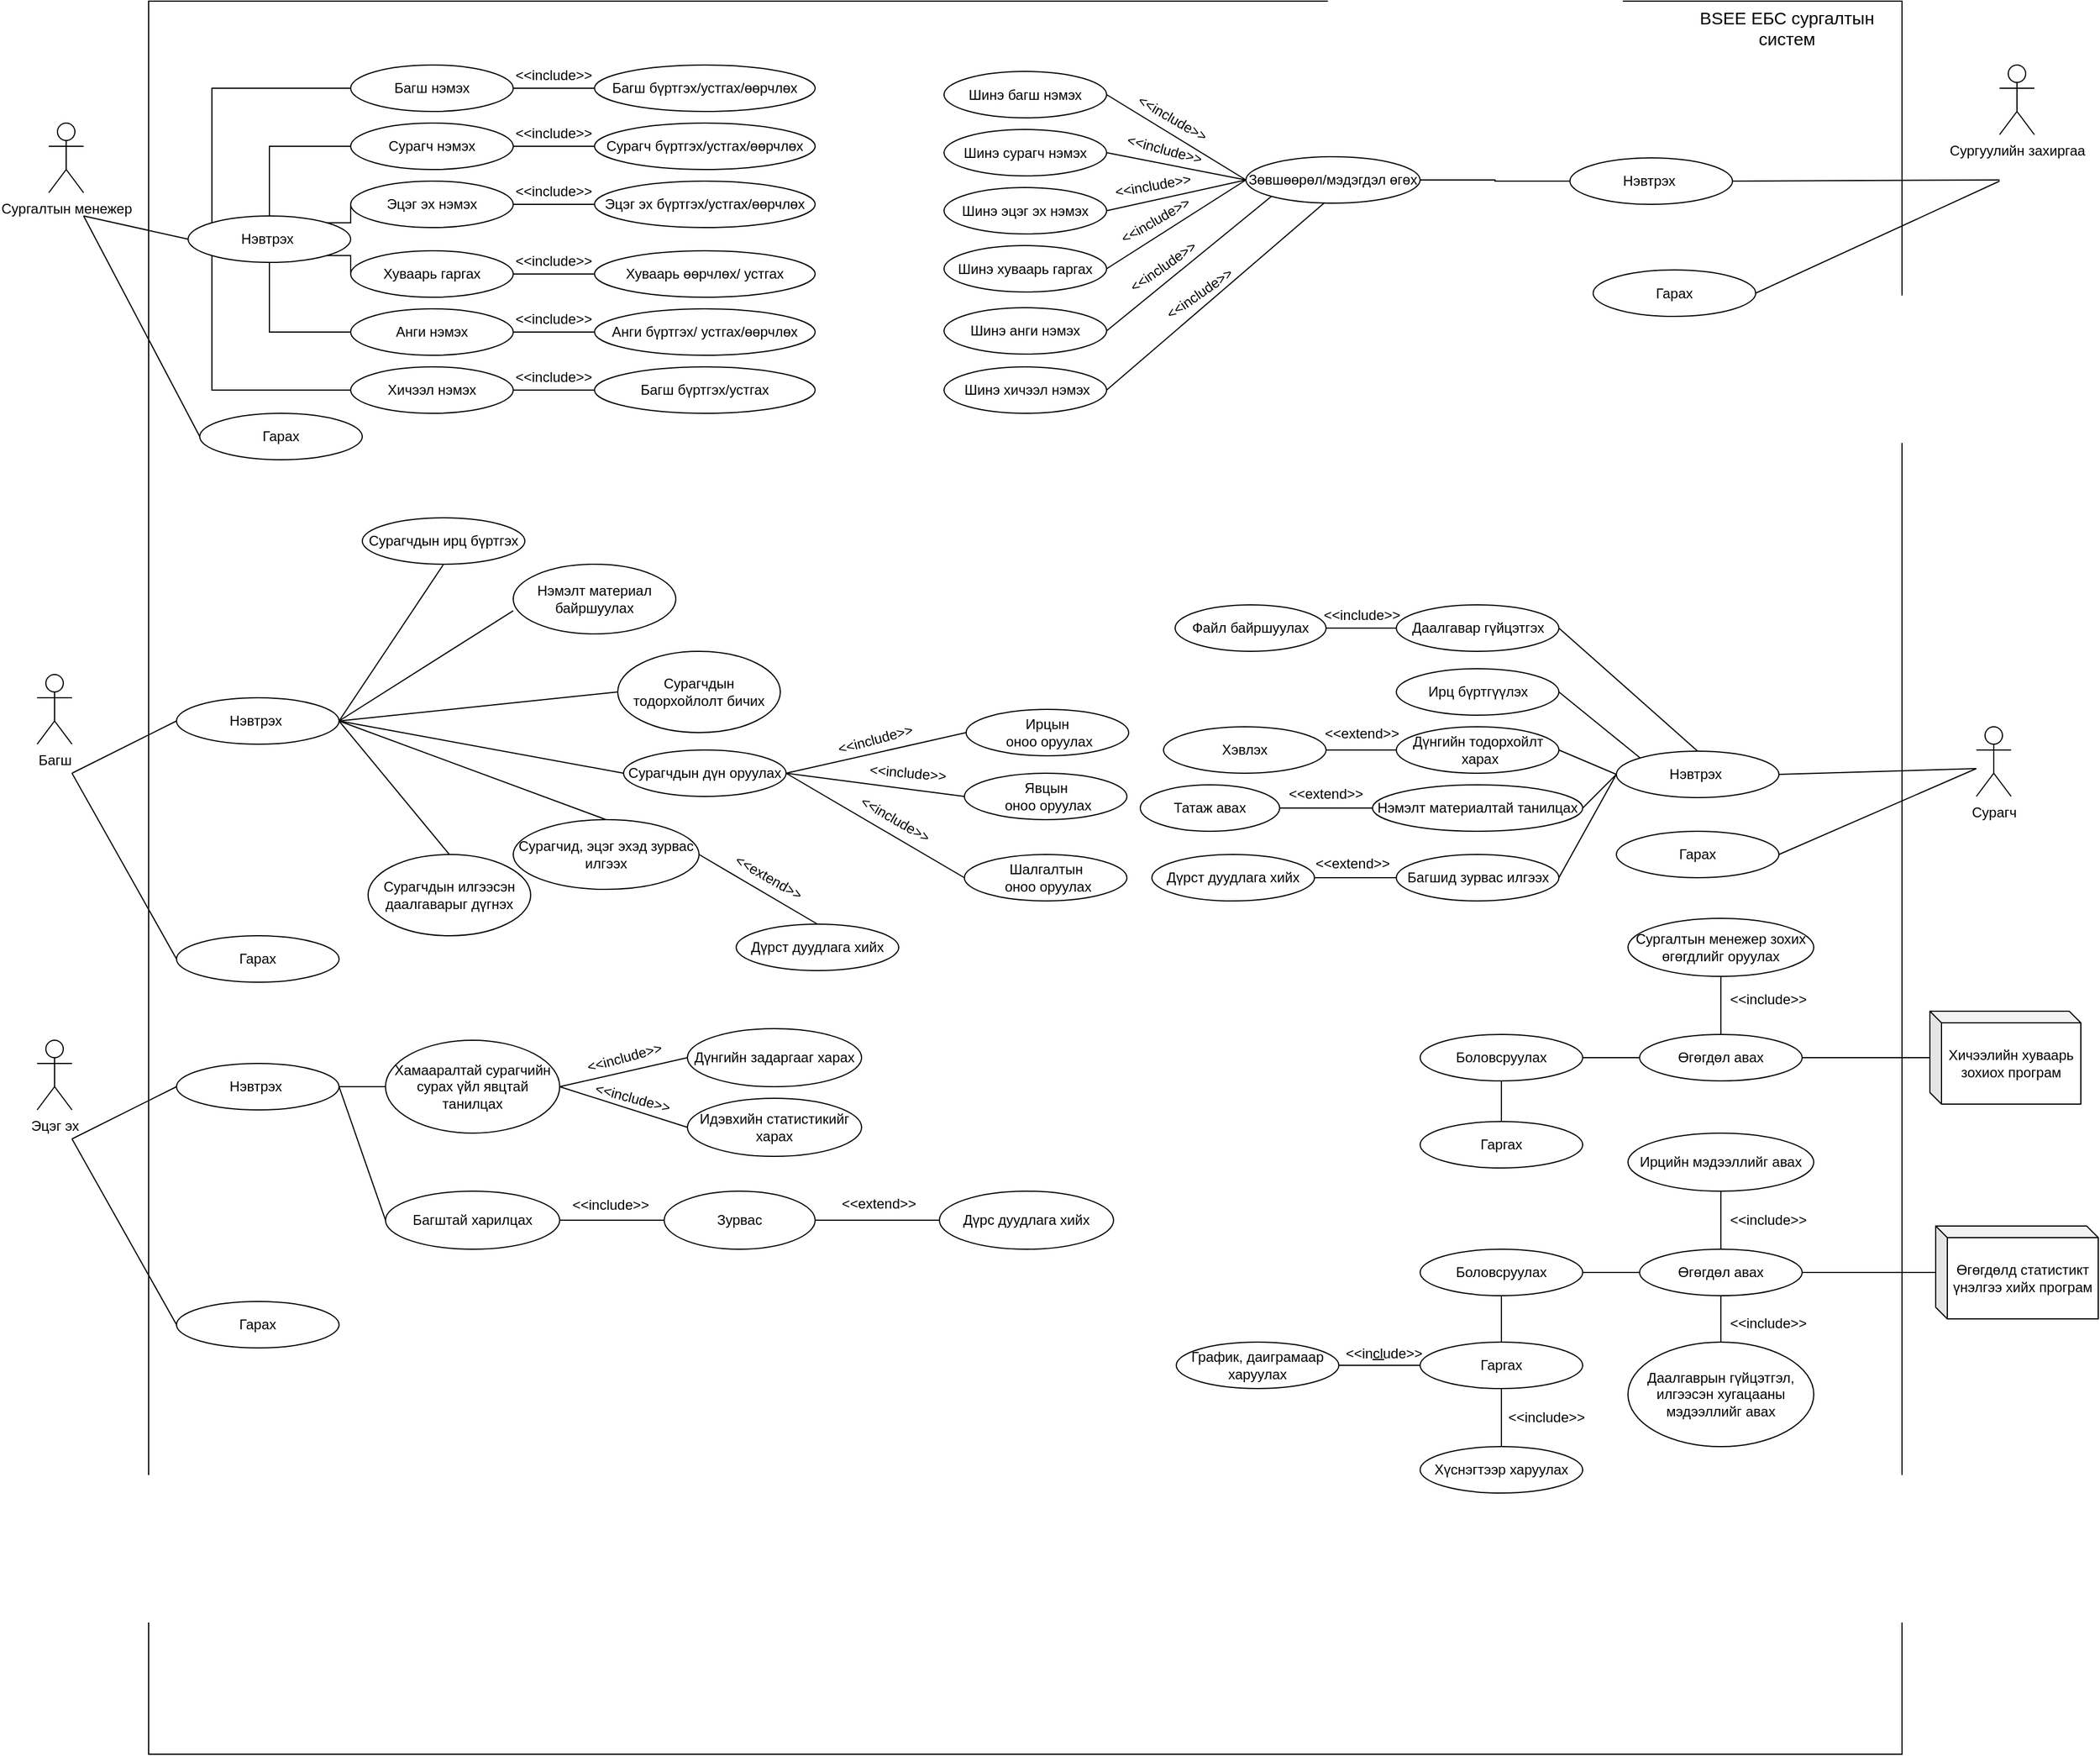 <mxfile version="14.5.1" type="device"><diagram id="yqR0SFJ3_a-vwO_rp5sH" name="Page-1"><mxGraphModel dx="3472" dy="2040" grid="1" gridSize="10" guides="1" tooltips="1" connect="1" arrows="1" fold="1" page="1" pageScale="1" pageWidth="827" pageHeight="1169" math="0" shadow="0"><root><mxCell id="0"/><mxCell id="1" parent="0"/><mxCell id="DzpQLfmwdK3X0t0rIMYh-1" value="" style="whiteSpace=wrap;html=1;aspect=fixed;" vertex="1" parent="1"><mxGeometry x="146" y="25" width="1510" height="1510" as="geometry"/></mxCell><mxCell id="DzpQLfmwdK3X0t0rIMYh-2" value="Сурагч" style="shape=umlActor;verticalLabelPosition=bottom;verticalAlign=top;html=1;outlineConnect=0;" vertex="1" parent="1"><mxGeometry x="1720" y="650" width="30" height="60" as="geometry"/></mxCell><mxCell id="DzpQLfmwdK3X0t0rIMYh-3" value="Сургалтын менежер" style="shape=umlActor;verticalLabelPosition=bottom;verticalAlign=top;html=1;outlineConnect=0;" vertex="1" parent="1"><mxGeometry x="60" y="130" width="30" height="60" as="geometry"/></mxCell><mxCell id="DzpQLfmwdK3X0t0rIMYh-4" value="Сургуулийн захиргаа" style="shape=umlActor;verticalLabelPosition=bottom;verticalAlign=top;html=1;outlineConnect=0;" vertex="1" parent="1"><mxGeometry x="1740" y="80" width="30" height="60" as="geometry"/></mxCell><mxCell id="DzpQLfmwdK3X0t0rIMYh-5" value="Багш" style="shape=umlActor;verticalLabelPosition=bottom;verticalAlign=top;html=1;outlineConnect=0;" vertex="1" parent="1"><mxGeometry x="50" y="605" width="30" height="60" as="geometry"/></mxCell><mxCell id="DzpQLfmwdK3X0t0rIMYh-23" style="edgeStyle=orthogonalEdgeStyle;rounded=0;orthogonalLoop=1;jettySize=auto;html=1;exitX=0;exitY=0;exitDx=0;exitDy=0;entryX=0;entryY=0.5;entryDx=0;entryDy=0;endArrow=none;endFill=0;" edge="1" parent="1" source="DzpQLfmwdK3X0t0rIMYh-9" target="DzpQLfmwdK3X0t0rIMYh-11"><mxGeometry relative="1" as="geometry"><Array as="points"><mxPoint x="201" y="100"/></Array></mxGeometry></mxCell><mxCell id="DzpQLfmwdK3X0t0rIMYh-24" style="edgeStyle=orthogonalEdgeStyle;rounded=0;orthogonalLoop=1;jettySize=auto;html=1;exitX=0.5;exitY=0;exitDx=0;exitDy=0;entryX=0;entryY=0.5;entryDx=0;entryDy=0;endArrow=none;endFill=0;" edge="1" parent="1" source="DzpQLfmwdK3X0t0rIMYh-9" target="DzpQLfmwdK3X0t0rIMYh-12"><mxGeometry relative="1" as="geometry"/></mxCell><mxCell id="DzpQLfmwdK3X0t0rIMYh-25" style="edgeStyle=orthogonalEdgeStyle;rounded=0;orthogonalLoop=1;jettySize=auto;html=1;exitX=1;exitY=0;exitDx=0;exitDy=0;entryX=0;entryY=0.5;entryDx=0;entryDy=0;endArrow=none;endFill=0;" edge="1" parent="1" source="DzpQLfmwdK3X0t0rIMYh-9" target="DzpQLfmwdK3X0t0rIMYh-13"><mxGeometry relative="1" as="geometry"/></mxCell><mxCell id="DzpQLfmwdK3X0t0rIMYh-26" style="edgeStyle=orthogonalEdgeStyle;rounded=0;orthogonalLoop=1;jettySize=auto;html=1;exitX=1;exitY=1;exitDx=0;exitDy=0;entryX=0;entryY=0.5;entryDx=0;entryDy=0;endArrow=none;endFill=0;" edge="1" parent="1" source="DzpQLfmwdK3X0t0rIMYh-9" target="DzpQLfmwdK3X0t0rIMYh-14"><mxGeometry relative="1" as="geometry"/></mxCell><mxCell id="DzpQLfmwdK3X0t0rIMYh-27" style="edgeStyle=orthogonalEdgeStyle;rounded=0;orthogonalLoop=1;jettySize=auto;html=1;exitX=0.5;exitY=1;exitDx=0;exitDy=0;entryX=0;entryY=0.5;entryDx=0;entryDy=0;endArrow=none;endFill=0;" edge="1" parent="1" source="DzpQLfmwdK3X0t0rIMYh-9" target="DzpQLfmwdK3X0t0rIMYh-15"><mxGeometry relative="1" as="geometry"/></mxCell><mxCell id="DzpQLfmwdK3X0t0rIMYh-28" style="edgeStyle=orthogonalEdgeStyle;rounded=0;orthogonalLoop=1;jettySize=auto;html=1;exitX=0;exitY=1;exitDx=0;exitDy=0;entryX=0;entryY=0.5;entryDx=0;entryDy=0;endArrow=none;endFill=0;" edge="1" parent="1" source="DzpQLfmwdK3X0t0rIMYh-9" target="DzpQLfmwdK3X0t0rIMYh-16"><mxGeometry relative="1" as="geometry"><Array as="points"><mxPoint x="201" y="360"/></Array></mxGeometry></mxCell><mxCell id="DzpQLfmwdK3X0t0rIMYh-9" value="Нэвтрэх&amp;nbsp;" style="ellipse;whiteSpace=wrap;html=1;" vertex="1" parent="1"><mxGeometry x="180" y="210" width="140" height="40" as="geometry"/></mxCell><mxCell id="DzpQLfmwdK3X0t0rIMYh-10" value="Гарах" style="ellipse;whiteSpace=wrap;html=1;" vertex="1" parent="1"><mxGeometry x="190" y="380" width="140" height="40" as="geometry"/></mxCell><mxCell id="DzpQLfmwdK3X0t0rIMYh-40" style="edgeStyle=orthogonalEdgeStyle;rounded=0;orthogonalLoop=1;jettySize=auto;html=1;exitX=1;exitY=0.5;exitDx=0;exitDy=0;endArrow=none;endFill=0;" edge="1" parent="1" source="DzpQLfmwdK3X0t0rIMYh-11" target="DzpQLfmwdK3X0t0rIMYh-34"><mxGeometry relative="1" as="geometry"/></mxCell><mxCell id="DzpQLfmwdK3X0t0rIMYh-11" value="Багш нэмэх&lt;span style=&quot;color: rgba(0 , 0 , 0 , 0) ; font-family: monospace ; font-size: 0px&quot;&gt;%3CmxGraphModel%3E%3Croot%3E%3CmxCell%20id%3D%220%22%2F%3E%3CmxCell%20id%3D%221%22%20parent%3D%220%22%2F%3E%3CmxCell%20id%3D%222%22%20value%3D%22%D0%9D%D1%8D%D0%B2%D1%82%D1%80%D1%8D%D1%85%26amp%3Bnbsp%3B%22%20style%3D%22ellipse%3BwhiteSpace%3Dwrap%3Bhtml%3D1%3B%22%20vertex%3D%221%22%20parent%3D%221%22%3E%3CmxGeometry%20x%3D%22210%22%20y%3D%22260%22%20width%3D%22140%22%20height%3D%2240%22%20as%3D%22geometry%22%2F%3E%3C%2FmxCell%3E%3C%2Froot%3E%3C%2FmxGraphModel%3E&lt;/span&gt;" style="ellipse;whiteSpace=wrap;html=1;" vertex="1" parent="1"><mxGeometry x="320" y="80" width="140" height="40" as="geometry"/></mxCell><mxCell id="DzpQLfmwdK3X0t0rIMYh-41" style="edgeStyle=orthogonalEdgeStyle;rounded=0;orthogonalLoop=1;jettySize=auto;html=1;exitX=1;exitY=0.5;exitDx=0;exitDy=0;entryX=0;entryY=0.5;entryDx=0;entryDy=0;endArrow=none;endFill=0;" edge="1" parent="1" source="DzpQLfmwdK3X0t0rIMYh-12" target="DzpQLfmwdK3X0t0rIMYh-35"><mxGeometry relative="1" as="geometry"/></mxCell><mxCell id="DzpQLfmwdK3X0t0rIMYh-12" value="Сурагч нэмэх&lt;span style=&quot;color: rgba(0 , 0 , 0 , 0) ; font-family: monospace ; font-size: 0px&quot;&gt;%3CmxGraphModel%3E%3Croot%3E%3CmxCell%20id%3D%220%22%2F%3E%3CmxCell%20id%3D%221%22%20parent%3D%220%22%2F%3E%3CmxCell%20id%3D%222%22%20value%3D%22%D0%9D%D1%8D%D0%B2%D1%82%D1%80%D1%8D%D1%85%26amp%3Bnbsp%3B%22%20style%3D%22ellipse%3BwhiteSpace%3Dwrap%3Bhtml%3D1%3B%22%20vertex%3D%221%22%20parent%3D%221%22%3E%3CmxGeometry%20x%3D%22210%22%20y%3D%22260%22%20width%3D%22140%22%20height%3D%2240%22%20as%3D%22geometry%22%2F%3E%3C%2FmxCell%3E%3C%2Froot%3E%3C%2FmxGraphModel%3E&lt;/span&gt;" style="ellipse;whiteSpace=wrap;html=1;" vertex="1" parent="1"><mxGeometry x="320" y="130" width="140" height="40" as="geometry"/></mxCell><mxCell id="DzpQLfmwdK3X0t0rIMYh-42" style="edgeStyle=orthogonalEdgeStyle;rounded=0;orthogonalLoop=1;jettySize=auto;html=1;exitX=1;exitY=0.5;exitDx=0;exitDy=0;entryX=0;entryY=0.5;entryDx=0;entryDy=0;endArrow=none;endFill=0;" edge="1" parent="1" source="DzpQLfmwdK3X0t0rIMYh-13" target="DzpQLfmwdK3X0t0rIMYh-36"><mxGeometry relative="1" as="geometry"/></mxCell><mxCell id="DzpQLfmwdK3X0t0rIMYh-13" value="Эцэг эх нэмэх&lt;span style=&quot;color: rgba(0 , 0 , 0 , 0) ; font-family: monospace ; font-size: 0px&quot;&gt;%3CmxGraphModel%3E%3Croot%3E%3CmxCell%20id%3D%220%22%2F%3E%3CmxCell%20id%3D%221%22%20parent%3D%220%22%2F%3E%3CmxCell%20id%3D%222%22%20value%3D%22%D0%9D%D1%8D%D0%B2%D1%82%D1%80%D1%8D%D1%85%26amp%3Bnbsp%3B%22%20style%3D%22ellipse%3BwhiteSpace%3Dwrap%3Bhtml%3D1%3B%22%20vertex%3D%221%22%20parent%3D%221%22%3E%3CmxGeometry%20x%3D%22210%22%20y%3D%22260%22%20width%3D%22140%22%20height%3D%2240%22%20as%3D%22geometry%22%2F%3E%3C%2FmxCell%3E%3C%2Froot%3E%3C%2FmxGraphModel%3E&lt;/span&gt;" style="ellipse;whiteSpace=wrap;html=1;" vertex="1" parent="1"><mxGeometry x="320" y="180" width="140" height="40" as="geometry"/></mxCell><mxCell id="DzpQLfmwdK3X0t0rIMYh-43" style="edgeStyle=orthogonalEdgeStyle;rounded=0;orthogonalLoop=1;jettySize=auto;html=1;exitX=1;exitY=0.5;exitDx=0;exitDy=0;entryX=0;entryY=0.5;entryDx=0;entryDy=0;endArrow=none;endFill=0;" edge="1" parent="1" source="DzpQLfmwdK3X0t0rIMYh-14" target="DzpQLfmwdK3X0t0rIMYh-37"><mxGeometry relative="1" as="geometry"/></mxCell><mxCell id="DzpQLfmwdK3X0t0rIMYh-14" value="Хуваарь гаргах&lt;span style=&quot;color: rgba(0 , 0 , 0 , 0) ; font-family: monospace ; font-size: 0px&quot;&gt;%3CmxGraphModel%3E%3Croot%3E%3CmxCell%20id%3D%220%22%2F%3E%3CmxCell%20id%3D%221%22%20parent%3D%220%22%2F%3E%3CmxCell%20id%3D%222%22%20value%3D%22%D0%9D%D1%8D%D0%B2%D1%82%D1%80%D1%8D%D1%85%26amp%3Bnbsp%3B%22%20style%3D%22ellipse%3BwhiteSpace%3Dwrap%3Bhtml%3D1%3B%22%20vertex%3D%221%22%20parent%3D%221%22%3E%3CmxGeometry%20x%3D%22210%22%20y%3D%22260%22%20width%3D%22140%22%20height%3D%2240%22%20as%3D%22geometry%22%2F%3E%3C%2FmxCell%3E%3C%2Froot%3E%3C%2FmxGraphModel%3E&lt;/span&gt;" style="ellipse;whiteSpace=wrap;html=1;" vertex="1" parent="1"><mxGeometry x="320" y="240" width="140" height="40" as="geometry"/></mxCell><mxCell id="DzpQLfmwdK3X0t0rIMYh-44" style="edgeStyle=orthogonalEdgeStyle;rounded=0;orthogonalLoop=1;jettySize=auto;html=1;exitX=1;exitY=0.5;exitDx=0;exitDy=0;entryX=0;entryY=0.5;entryDx=0;entryDy=0;endArrow=none;endFill=0;" edge="1" parent="1" source="DzpQLfmwdK3X0t0rIMYh-15" target="DzpQLfmwdK3X0t0rIMYh-38"><mxGeometry relative="1" as="geometry"/></mxCell><mxCell id="DzpQLfmwdK3X0t0rIMYh-15" value="Анги нэмэх" style="ellipse;whiteSpace=wrap;html=1;" vertex="1" parent="1"><mxGeometry x="320" y="290" width="140" height="40" as="geometry"/></mxCell><mxCell id="DzpQLfmwdK3X0t0rIMYh-45" style="edgeStyle=orthogonalEdgeStyle;rounded=0;orthogonalLoop=1;jettySize=auto;html=1;exitX=1;exitY=0.5;exitDx=0;exitDy=0;entryX=0;entryY=0.5;entryDx=0;entryDy=0;endArrow=none;endFill=0;" edge="1" parent="1" source="DzpQLfmwdK3X0t0rIMYh-16" target="DzpQLfmwdK3X0t0rIMYh-39"><mxGeometry relative="1" as="geometry"/></mxCell><mxCell id="DzpQLfmwdK3X0t0rIMYh-16" value="Хичээл нэмэх" style="ellipse;whiteSpace=wrap;html=1;" vertex="1" parent="1"><mxGeometry x="320" y="340" width="140" height="40" as="geometry"/></mxCell><mxCell id="DzpQLfmwdK3X0t0rIMYh-32" value="" style="endArrow=none;endFill=0;endSize=12;html=1;entryX=0;entryY=0.5;entryDx=0;entryDy=0;" edge="1" parent="1" target="DzpQLfmwdK3X0t0rIMYh-9"><mxGeometry width="160" relative="1" as="geometry"><mxPoint x="90" y="210" as="sourcePoint"/><mxPoint x="240" y="220" as="targetPoint"/></mxGeometry></mxCell><mxCell id="DzpQLfmwdK3X0t0rIMYh-33" value="" style="endArrow=none;endFill=0;endSize=12;html=1;entryX=0;entryY=0.5;entryDx=0;entryDy=0;" edge="1" parent="1" target="DzpQLfmwdK3X0t0rIMYh-10"><mxGeometry width="160" relative="1" as="geometry"><mxPoint x="90" y="210" as="sourcePoint"/><mxPoint x="190" y="240" as="targetPoint"/></mxGeometry></mxCell><mxCell id="DzpQLfmwdK3X0t0rIMYh-34" value="Багш бүртгэх/устгах/өөрчлөх&lt;span style=&quot;color: rgba(0 , 0 , 0 , 0) ; font-family: monospace ; font-size: 0px&quot;&gt;%3CmxGraphModel%3E%3Croot%3E%3CmxCell%20id%3D%220%22%2F%3E%3CmxCell%20id%3D%221%22%20parent%3D%220%22%2F%3E%3CmxCell%20id%3D%222%22%20value%3D%22%D0%9D%D1%8D%D0%B2%D1%82%D1%80%D1%8D%D1%85%26amp%3Bnbsp%3B%22%20style%3D%22ellipse%3BwhiteSpace%3Dwrap%3Bhtml%3D1%3B%22%20vertex%3D%221%22%20parent%3D%221%22%3E%3CmxGeometry%20x%3D%22210%22%20y%3D%22260%22%20width%3D%22140%22%20height%3D%2240%22%20as%3D%22geometry%22%2F%3E%3C%2FmxCell%3E%3C%2Froot%3E%3C%2FmxGraphModel%3E&lt;/span&gt;" style="ellipse;whiteSpace=wrap;html=1;" vertex="1" parent="1"><mxGeometry x="530" y="80" width="190" height="40" as="geometry"/></mxCell><mxCell id="DzpQLfmwdK3X0t0rIMYh-35" value="Сурагч бүртгэх/устгах/өөрчлөх&lt;span style=&quot;color: rgba(0 , 0 , 0 , 0) ; font-family: monospace ; font-size: 0px&quot;&gt;%3CmxGraphModel%3E%3Croot%3E%3CmxCell%20id%3D%220%22%2F%3E%3CmxCell%20id%3D%221%22%20parent%3D%220%22%2F%3E%3CmxCell%20id%3D%222%22%20value%3D%22%D0%9D%D1%8D%D0%B2%D1%82%D1%80%D1%8D%D1%85%26amp%3Bnbsp%3B%22%20style%3D%22ellipse%3BwhiteSpace%3Dwrap%3Bhtml%3D1%3B%22%20vertex%3D%221%22%20parent%3D%221%22%3E%3CmxGeometry%20x%3D%22210%22%20y%3D%22260%22%20width%3D%22140%22%20height%3D%2240%22%20as%3D%22geometry%22%2F%3E%3C%2FmxCell%3E%3C%2Froot%3E%3C%2FmxGraphModel%3E&lt;/span&gt;" style="ellipse;whiteSpace=wrap;html=1;" vertex="1" parent="1"><mxGeometry x="530" y="130" width="190" height="40" as="geometry"/></mxCell><mxCell id="DzpQLfmwdK3X0t0rIMYh-36" value="Эцэг эх бүртгэх/устгах/өөрчлөх&lt;span style=&quot;color: rgba(0 , 0 , 0 , 0) ; font-family: monospace ; font-size: 0px&quot;&gt;%3CmxGraphModel%3E%3Croot%3E%3CmxCell%20id%3D%220%22%2F%3E%3CmxCell%20id%3D%221%22%20parent%3D%220%22%2F%3E%3CmxCell%20id%3D%222%22%20value%3D%22%D0%9D%D1%8D%D0%B2%D1%82%D1%80%D1%8D%D1%85%26amp%3Bnbsp%3B%22%20style%3D%22ellipse%3BwhiteSpace%3Dwrap%3Bhtml%3D1%3B%22%20vertex%3D%221%22%20parent%3D%221%22%3E%3CmxGeometry%20x%3D%22210%22%20y%3D%22260%22%20width%3D%22140%22%20height%3D%2240%22%20as%3D%22geometry%22%2F%3E%3C%2FmxCell%3E%3C%2Froot%3E%3C%2FmxGraphModel%3E&lt;/span&gt;" style="ellipse;whiteSpace=wrap;html=1;" vertex="1" parent="1"><mxGeometry x="530" y="180" width="190" height="40" as="geometry"/></mxCell><mxCell id="DzpQLfmwdK3X0t0rIMYh-37" value="Хуваарь өөрчлөх/ устгах&lt;span style=&quot;color: rgba(0 , 0 , 0 , 0) ; font-family: monospace ; font-size: 0px&quot;&gt;%3CmxGraphModel%3E%3Croot%3E%3CmxCell%20id%3D%220%22%2F%3E%3CmxCell%20id%3D%221%22%20parent%3D%220%22%2F%3E%3CmxCell%20id%3D%222%22%20value%3D%22%D0%9D%D1%8D%D0%B2%D1%82%D1%80%D1%8D%D1%85%26amp%3Bnbsp%3B%22%20style%3D%22ellipse%3BwhiteSpace%3Dwrap%3Bhtml%3D1%3B%22%20vertex%3D%221%22%20parent%3D%221%22%3E%3CmxGeometry%20x%3D%22210%22%20y%3D%22260%22%20width%3D%22140%22%20height%3D%2240%22%20as%3D%22geometry%22%2F%3E%3C%2FmxCell%3E%3C%2Froot%3E%3C%2FmxGraphModel%3E&lt;/span&gt;" style="ellipse;whiteSpace=wrap;html=1;" vertex="1" parent="1"><mxGeometry x="530" y="240" width="190" height="40" as="geometry"/></mxCell><mxCell id="DzpQLfmwdK3X0t0rIMYh-38" value="Анги бүртгэх/ устгах/өөрчлөх" style="ellipse;whiteSpace=wrap;html=1;" vertex="1" parent="1"><mxGeometry x="530" y="290" width="190" height="40" as="geometry"/></mxCell><mxCell id="DzpQLfmwdK3X0t0rIMYh-39" value="&lt;span&gt;Багш бүртгэх/устгах&lt;/span&gt;&lt;span style=&quot;color: rgba(0 , 0 , 0 , 0) ; font-family: monospace ; font-size: 0px&quot;&gt;%3CmxGraphModel%3E%3Croot%3E%3CmxCell%20id%3D%220%22%2F%3E%3CmxCell%20id%3D%221%22%20parent%3D%220%22%2F%3E%3CmxCell%20id%3D%222%22%20value%3D%22%D0%9D%D1%8D%D0%B2%D1%82%D1%80%D1%8D%D1%85%26amp%3Bnbsp%3B%22%20style%3D%22ellipse%3BwhiteSpace%3Dwrap%3Bhtml%3D1%3B%22%20vertex%3D%221%22%20parent%3D%221%22%3E%3CmxGeometry%20x%3D%22210%22%20y%3D%22260%22%20width%3D%22140%22%20height%3D%2240%22%20as%3D%22geometry%22%2F%3E%3C%2FmxCell%3E%3C%2Froot%3E%3C%2FmxGraphModel%3E&lt;/span&gt;" style="ellipse;whiteSpace=wrap;html=1;" vertex="1" parent="1"><mxGeometry x="530" y="340" width="190" height="40" as="geometry"/></mxCell><mxCell id="DzpQLfmwdK3X0t0rIMYh-47" value="&amp;lt;&amp;lt;include&amp;gt;&amp;gt;" style="text;html=1;strokeColor=none;fillColor=none;align=center;verticalAlign=middle;whiteSpace=wrap;rounded=0;" vertex="1" parent="1"><mxGeometry x="475" y="79" width="40" height="20" as="geometry"/></mxCell><mxCell id="DzpQLfmwdK3X0t0rIMYh-49" value="&amp;lt;&amp;lt;include&amp;gt;&amp;gt;" style="text;html=1;strokeColor=none;fillColor=none;align=center;verticalAlign=middle;whiteSpace=wrap;rounded=0;" vertex="1" parent="1"><mxGeometry x="475" y="129" width="40" height="20" as="geometry"/></mxCell><mxCell id="DzpQLfmwdK3X0t0rIMYh-50" value="&amp;lt;&amp;lt;include&amp;gt;&amp;gt;" style="text;html=1;strokeColor=none;fillColor=none;align=center;verticalAlign=middle;whiteSpace=wrap;rounded=0;" vertex="1" parent="1"><mxGeometry x="475" y="179" width="40" height="20" as="geometry"/></mxCell><mxCell id="DzpQLfmwdK3X0t0rIMYh-51" value="&amp;lt;&amp;lt;include&amp;gt;&amp;gt;" style="text;html=1;strokeColor=none;fillColor=none;align=center;verticalAlign=middle;whiteSpace=wrap;rounded=0;" vertex="1" parent="1"><mxGeometry x="475" y="239" width="40" height="20" as="geometry"/></mxCell><mxCell id="DzpQLfmwdK3X0t0rIMYh-52" value="&amp;lt;&amp;lt;include&amp;gt;&amp;gt;" style="text;html=1;strokeColor=none;fillColor=none;align=center;verticalAlign=middle;whiteSpace=wrap;rounded=0;" vertex="1" parent="1"><mxGeometry x="475" y="289" width="40" height="20" as="geometry"/></mxCell><mxCell id="DzpQLfmwdK3X0t0rIMYh-53" value="&amp;lt;&amp;lt;include&amp;gt;&amp;gt;" style="text;html=1;strokeColor=none;fillColor=none;align=center;verticalAlign=middle;whiteSpace=wrap;rounded=0;" vertex="1" parent="1"><mxGeometry x="475" y="339" width="40" height="20" as="geometry"/></mxCell><mxCell id="DzpQLfmwdK3X0t0rIMYh-54" value="&lt;font style=&quot;font-size: 15px&quot;&gt;BSEE ЕБС сургалтын систем&lt;/font&gt;" style="text;html=1;strokeColor=none;fillColor=none;align=center;verticalAlign=middle;whiteSpace=wrap;rounded=0;" vertex="1" parent="1"><mxGeometry x="1460" y="25" width="194" height="45" as="geometry"/></mxCell><mxCell id="DzpQLfmwdK3X0t0rIMYh-63" style="edgeStyle=orthogonalEdgeStyle;rounded=0;orthogonalLoop=1;jettySize=auto;html=1;exitX=0;exitY=0.5;exitDx=0;exitDy=0;entryX=1;entryY=0.5;entryDx=0;entryDy=0;endArrow=none;endFill=0;" edge="1" parent="1" source="DzpQLfmwdK3X0t0rIMYh-55" target="DzpQLfmwdK3X0t0rIMYh-60"><mxGeometry relative="1" as="geometry"/></mxCell><mxCell id="DzpQLfmwdK3X0t0rIMYh-55" value="Нэвтрэх&amp;nbsp;" style="ellipse;whiteSpace=wrap;html=1;" vertex="1" parent="1"><mxGeometry x="1370" y="160" width="140" height="40" as="geometry"/></mxCell><mxCell id="DzpQLfmwdK3X0t0rIMYh-56" value="Гарах" style="ellipse;whiteSpace=wrap;html=1;" vertex="1" parent="1"><mxGeometry x="1390" y="256.5" width="140" height="40" as="geometry"/></mxCell><mxCell id="DzpQLfmwdK3X0t0rIMYh-57" value="" style="endArrow=none;endFill=0;endSize=12;html=1;entryX=1;entryY=0.5;entryDx=0;entryDy=0;" edge="1" parent="1" target="DzpQLfmwdK3X0t0rIMYh-55"><mxGeometry width="160" relative="1" as="geometry"><mxPoint x="1740" y="179" as="sourcePoint"/><mxPoint x="1040" y="189" as="targetPoint"/></mxGeometry></mxCell><mxCell id="DzpQLfmwdK3X0t0rIMYh-58" value="" style="endArrow=none;endFill=0;endSize=12;html=1;entryX=1;entryY=0.5;entryDx=0;entryDy=0;" edge="1" parent="1" target="DzpQLfmwdK3X0t0rIMYh-56"><mxGeometry width="160" relative="1" as="geometry"><mxPoint x="1740" y="180" as="sourcePoint"/><mxPoint x="990" y="209" as="targetPoint"/></mxGeometry></mxCell><mxCell id="DzpQLfmwdK3X0t0rIMYh-60" value="Зөвшөөрөл/мэдэгдэл өгөх" style="ellipse;whiteSpace=wrap;html=1;" vertex="1" parent="1"><mxGeometry x="1091" y="159" width="150" height="40" as="geometry"/></mxCell><mxCell id="DzpQLfmwdK3X0t0rIMYh-64" value="Шинэ багш нэмэх&lt;span style=&quot;color: rgba(0 , 0 , 0 , 0) ; font-family: monospace ; font-size: 0px&quot;&gt;%3CmxGraphModel%3E%3Croot%3E%3CmxCell%20id%3D%220%22%2F%3E%3CmxCell%20id%3D%221%22%20parent%3D%220%22%2F%3E%3CmxCell%20id%3D%222%22%20value%3D%22%D0%9D%D1%8D%D0%B2%D1%82%D1%80%D1%8D%D1%85%26amp%3Bnbsp%3B%22%20style%3D%22ellipse%3BwhiteSpace%3Dwrap%3Bhtml%3D1%3B%22%20vertex%3D%221%22%20parent%3D%221%22%3E%3CmxGeometry%20x%3D%22210%22%20y%3D%22260%22%20width%3D%22140%22%20height%3D%2240%22%20as%3D%22geometry%22%2F%3E%3C%2FmxCell%3E%3C%2Froot%3E%3C%2FmxGraphModel%3E&lt;/span&gt;" style="ellipse;whiteSpace=wrap;html=1;" vertex="1" parent="1"><mxGeometry x="831" y="85.5" width="140" height="40" as="geometry"/></mxCell><mxCell id="DzpQLfmwdK3X0t0rIMYh-65" value="Шинэ сурагч нэмэх&lt;span style=&quot;color: rgba(0 , 0 , 0 , 0) ; font-family: monospace ; font-size: 0px&quot;&gt;%3CmxGraphModel%3E%3Croot%3E%3CmxCell%20id%3D%220%22%2F%3E%3CmxCell%20id%3D%221%22%20parent%3D%220%22%2F%3E%3CmxCell%20id%3D%222%22%20value%3D%22%D0%9D%D1%8D%D0%B2%D1%82%D1%80%D1%8D%D1%85%26amp%3Bnbsp%3B%22%20style%3D%22ellipse%3BwhiteSpace%3Dwrap%3Bhtml%3D1%3B%22%20vertex%3D%221%22%20parent%3D%221%22%3E%3CmxGeometry%20x%3D%22210%22%20y%3D%22260%22%20width%3D%22140%22%20height%3D%2240%22%20as%3D%22geometry%22%2F%3E%3C%2FmxCell%3E%3C%2Froot%3E%3C%2FmxGraphModel%3E&lt;/span&gt;" style="ellipse;whiteSpace=wrap;html=1;" vertex="1" parent="1"><mxGeometry x="831" y="135.5" width="140" height="40" as="geometry"/></mxCell><mxCell id="DzpQLfmwdK3X0t0rIMYh-66" value="Шинэ эцэг эх нэмэх" style="ellipse;whiteSpace=wrap;html=1;" vertex="1" parent="1"><mxGeometry x="831" y="185.5" width="140" height="40" as="geometry"/></mxCell><mxCell id="DzpQLfmwdK3X0t0rIMYh-67" value="Шинэ хуваарь гаргах" style="ellipse;whiteSpace=wrap;html=1;" vertex="1" parent="1"><mxGeometry x="831" y="235.5" width="140" height="40" as="geometry"/></mxCell><mxCell id="DzpQLfmwdK3X0t0rIMYh-68" value="Шинэ анги нэмэх" style="ellipse;whiteSpace=wrap;html=1;" vertex="1" parent="1"><mxGeometry x="831" y="289" width="140" height="40" as="geometry"/></mxCell><mxCell id="DzpQLfmwdK3X0t0rIMYh-69" value="&amp;nbsp;Шинэ хичээл нэмэх" style="ellipse;whiteSpace=wrap;html=1;" vertex="1" parent="1"><mxGeometry x="831" y="340" width="140" height="40" as="geometry"/></mxCell><mxCell id="DzpQLfmwdK3X0t0rIMYh-70" value="" style="endArrow=none;endFill=0;endSize=12;html=1;entryX=1;entryY=0.5;entryDx=0;entryDy=0;exitX=0;exitY=0.5;exitDx=0;exitDy=0;" edge="1" parent="1" source="DzpQLfmwdK3X0t0rIMYh-60" target="DzpQLfmwdK3X0t0rIMYh-64"><mxGeometry width="160" relative="1" as="geometry"><mxPoint x="1150" y="40" as="sourcePoint"/><mxPoint x="1001" y="219" as="targetPoint"/></mxGeometry></mxCell><mxCell id="DzpQLfmwdK3X0t0rIMYh-71" value="" style="endArrow=none;endFill=0;endSize=12;html=1;entryX=1;entryY=0.5;entryDx=0;entryDy=0;exitX=0;exitY=0.5;exitDx=0;exitDy=0;" edge="1" parent="1" source="DzpQLfmwdK3X0t0rIMYh-60" target="DzpQLfmwdK3X0t0rIMYh-65"><mxGeometry width="160" relative="1" as="geometry"><mxPoint x="1091" y="180" as="sourcePoint"/><mxPoint x="1011" y="115.5" as="targetPoint"/></mxGeometry></mxCell><mxCell id="DzpQLfmwdK3X0t0rIMYh-72" value="" style="endArrow=none;endFill=0;endSize=12;html=1;entryX=1;entryY=0.5;entryDx=0;entryDy=0;exitX=0;exitY=0.5;exitDx=0;exitDy=0;" edge="1" parent="1" source="DzpQLfmwdK3X0t0rIMYh-60" target="DzpQLfmwdK3X0t0rIMYh-66"><mxGeometry width="160" relative="1" as="geometry"><mxPoint x="1091" y="180" as="sourcePoint"/><mxPoint x="1011" y="165.5" as="targetPoint"/></mxGeometry></mxCell><mxCell id="DzpQLfmwdK3X0t0rIMYh-73" value="" style="endArrow=none;endFill=0;endSize=12;html=1;entryX=1;entryY=0.5;entryDx=0;entryDy=0;exitX=0;exitY=0.5;exitDx=0;exitDy=0;" edge="1" parent="1" source="DzpQLfmwdK3X0t0rIMYh-60" target="DzpQLfmwdK3X0t0rIMYh-67"><mxGeometry width="160" relative="1" as="geometry"><mxPoint x="1101" y="190" as="sourcePoint"/><mxPoint x="1011" y="215.5" as="targetPoint"/></mxGeometry></mxCell><mxCell id="DzpQLfmwdK3X0t0rIMYh-74" value="" style="endArrow=none;endFill=0;endSize=12;html=1;entryX=1;entryY=0.5;entryDx=0;entryDy=0;exitX=0;exitY=1;exitDx=0;exitDy=0;" edge="1" parent="1" source="DzpQLfmwdK3X0t0rIMYh-60" target="DzpQLfmwdK3X0t0rIMYh-68"><mxGeometry width="160" relative="1" as="geometry"><mxPoint x="1111" y="200" as="sourcePoint"/><mxPoint x="1011" y="265.5" as="targetPoint"/></mxGeometry></mxCell><mxCell id="DzpQLfmwdK3X0t0rIMYh-75" value="" style="endArrow=none;endFill=0;endSize=12;html=1;entryX=1;entryY=0.5;entryDx=0;entryDy=0;exitX=0.451;exitY=0.992;exitDx=0;exitDy=0;exitPerimeter=0;" edge="1" parent="1" source="DzpQLfmwdK3X0t0rIMYh-60" target="DzpQLfmwdK3X0t0rIMYh-69"><mxGeometry width="160" relative="1" as="geometry"><mxPoint x="1121" y="210" as="sourcePoint"/><mxPoint x="1011" y="315.5" as="targetPoint"/></mxGeometry></mxCell><mxCell id="DzpQLfmwdK3X0t0rIMYh-76" value="&amp;lt;&amp;lt;include&amp;gt;&amp;gt;" style="text;html=1;strokeColor=none;fillColor=none;align=center;verticalAlign=middle;whiteSpace=wrap;rounded=0;rotation=30;" vertex="1" parent="1"><mxGeometry x="1007.5" y="112.06" width="40" height="27" as="geometry"/></mxCell><mxCell id="DzpQLfmwdK3X0t0rIMYh-77" value="&amp;lt;&amp;lt;include&amp;gt;&amp;gt;" style="text;html=1;strokeColor=none;fillColor=none;align=center;verticalAlign=middle;whiteSpace=wrap;rounded=0;rotation=15;" vertex="1" parent="1"><mxGeometry x="1001" y="139.5" width="40" height="27" as="geometry"/></mxCell><mxCell id="DzpQLfmwdK3X0t0rIMYh-78" value="&amp;lt;&amp;lt;include&amp;gt;&amp;gt;" style="text;html=1;strokeColor=none;fillColor=none;align=center;verticalAlign=middle;whiteSpace=wrap;rounded=0;rotation=-10;" vertex="1" parent="1"><mxGeometry x="991" y="170" width="40" height="27" as="geometry"/></mxCell><mxCell id="DzpQLfmwdK3X0t0rIMYh-79" value="&amp;lt;&amp;lt;include&amp;gt;&amp;gt;" style="text;html=1;strokeColor=none;fillColor=none;align=center;verticalAlign=middle;whiteSpace=wrap;rounded=0;rotation=-30;" vertex="1" parent="1"><mxGeometry x="993" y="200" width="40" height="27" as="geometry"/></mxCell><mxCell id="DzpQLfmwdK3X0t0rIMYh-81" value="&amp;lt;&amp;lt;include&amp;gt;&amp;gt;" style="text;html=1;strokeColor=none;fillColor=none;align=center;verticalAlign=middle;whiteSpace=wrap;rounded=0;rotation=-35;" vertex="1" parent="1"><mxGeometry x="999.5" y="240.5" width="40" height="27" as="geometry"/></mxCell><mxCell id="DzpQLfmwdK3X0t0rIMYh-83" value="&amp;lt;&amp;lt;include&amp;gt;&amp;gt;" style="text;html=1;strokeColor=none;fillColor=none;align=center;verticalAlign=middle;whiteSpace=wrap;rounded=0;rotation=-35;" vertex="1" parent="1"><mxGeometry x="1031" y="263" width="40" height="27" as="geometry"/></mxCell><mxCell id="DzpQLfmwdK3X0t0rIMYh-85" value="Нэвтрэх&amp;nbsp;" style="ellipse;whiteSpace=wrap;html=1;" vertex="1" parent="1"><mxGeometry x="170" y="625" width="140" height="40" as="geometry"/></mxCell><mxCell id="DzpQLfmwdK3X0t0rIMYh-86" value="Гарах" style="ellipse;whiteSpace=wrap;html=1;" vertex="1" parent="1"><mxGeometry x="170" y="830" width="140" height="40" as="geometry"/></mxCell><mxCell id="DzpQLfmwdK3X0t0rIMYh-87" value="" style="endArrow=none;endFill=0;endSize=12;html=1;entryX=0;entryY=0.5;entryDx=0;entryDy=0;" edge="1" parent="1" target="DzpQLfmwdK3X0t0rIMYh-85"><mxGeometry width="160" relative="1" as="geometry"><mxPoint x="80" y="690" as="sourcePoint"/><mxPoint x="230" y="700" as="targetPoint"/></mxGeometry></mxCell><mxCell id="DzpQLfmwdK3X0t0rIMYh-88" value="" style="endArrow=none;endFill=0;endSize=12;html=1;entryX=0;entryY=0.5;entryDx=0;entryDy=0;" edge="1" parent="1" target="DzpQLfmwdK3X0t0rIMYh-86"><mxGeometry width="160" relative="1" as="geometry"><mxPoint x="80" y="690" as="sourcePoint"/><mxPoint x="180" y="720" as="targetPoint"/></mxGeometry></mxCell><mxCell id="DzpQLfmwdK3X0t0rIMYh-91" value="Нэвтрэх&amp;nbsp;" style="ellipse;whiteSpace=wrap;html=1;" vertex="1" parent="1"><mxGeometry x="1410" y="671" width="140" height="40" as="geometry"/></mxCell><mxCell id="DzpQLfmwdK3X0t0rIMYh-92" value="Гарах" style="ellipse;whiteSpace=wrap;html=1;" vertex="1" parent="1"><mxGeometry x="1410" y="740" width="140" height="40" as="geometry"/></mxCell><mxCell id="DzpQLfmwdK3X0t0rIMYh-93" value="" style="endArrow=none;endFill=0;endSize=12;html=1;entryX=1;entryY=0.5;entryDx=0;entryDy=0;" edge="1" parent="1" target="DzpQLfmwdK3X0t0rIMYh-91"><mxGeometry width="160" relative="1" as="geometry"><mxPoint x="1720" y="686" as="sourcePoint"/><mxPoint x="1560" y="695" as="targetPoint"/></mxGeometry></mxCell><mxCell id="DzpQLfmwdK3X0t0rIMYh-94" value="" style="endArrow=none;endFill=0;endSize=12;html=1;entryX=1;entryY=0.5;entryDx=0;entryDy=0;" edge="1" parent="1" target="DzpQLfmwdK3X0t0rIMYh-92"><mxGeometry width="160" relative="1" as="geometry"><mxPoint x="1720" y="686" as="sourcePoint"/><mxPoint x="1560" y="770" as="targetPoint"/></mxGeometry></mxCell><mxCell id="DzpQLfmwdK3X0t0rIMYh-95" value="Сурагчдын ирц бүртгэх" style="ellipse;whiteSpace=wrap;html=1;" vertex="1" parent="1"><mxGeometry x="330" y="470" width="140" height="40" as="geometry"/></mxCell><mxCell id="DzpQLfmwdK3X0t0rIMYh-96" value="Нэмэлт материал байршуулах" style="ellipse;whiteSpace=wrap;html=1;" vertex="1" parent="1"><mxGeometry x="460" y="510" width="140" height="60" as="geometry"/></mxCell><mxCell id="DzpQLfmwdK3X0t0rIMYh-97" value="Сурагчдын тодорхойлолт бичих" style="ellipse;whiteSpace=wrap;html=1;" vertex="1" parent="1"><mxGeometry x="550" y="585" width="140" height="70" as="geometry"/></mxCell><mxCell id="DzpQLfmwdK3X0t0rIMYh-98" value="Сурагчдын дүн оруулах" style="ellipse;whiteSpace=wrap;html=1;" vertex="1" parent="1"><mxGeometry x="555" y="670" width="140" height="40" as="geometry"/></mxCell><mxCell id="DzpQLfmwdK3X0t0rIMYh-99" value="Сурагчид, эцэг эхэд зурвас илгээх" style="ellipse;whiteSpace=wrap;html=1;" vertex="1" parent="1"><mxGeometry x="460" y="730" width="160" height="60" as="geometry"/></mxCell><mxCell id="DzpQLfmwdK3X0t0rIMYh-100" value="Сурагчдын илгээсэн даалгаварыг дүгнэх" style="ellipse;whiteSpace=wrap;html=1;" vertex="1" parent="1"><mxGeometry x="335" y="760" width="140" height="70" as="geometry"/></mxCell><mxCell id="DzpQLfmwdK3X0t0rIMYh-102" value="" style="endArrow=none;endFill=0;endSize=12;html=1;entryX=0.5;entryY=1;entryDx=0;entryDy=0;exitX=1;exitY=0.5;exitDx=0;exitDy=0;" edge="1" parent="1" source="DzpQLfmwdK3X0t0rIMYh-85" target="DzpQLfmwdK3X0t0rIMYh-95"><mxGeometry width="160" relative="1" as="geometry"><mxPoint x="310" y="645" as="sourcePoint"/><mxPoint x="400" y="600" as="targetPoint"/></mxGeometry></mxCell><mxCell id="DzpQLfmwdK3X0t0rIMYh-103" value="" style="endArrow=none;endFill=0;endSize=12;html=1;entryX=0;entryY=0.667;entryDx=0;entryDy=0;exitX=1;exitY=0.5;exitDx=0;exitDy=0;entryPerimeter=0;" edge="1" parent="1" source="DzpQLfmwdK3X0t0rIMYh-85" target="DzpQLfmwdK3X0t0rIMYh-96"><mxGeometry width="160" relative="1" as="geometry"><mxPoint x="320" y="655" as="sourcePoint"/><mxPoint x="410" y="520" as="targetPoint"/></mxGeometry></mxCell><mxCell id="DzpQLfmwdK3X0t0rIMYh-104" value="" style="endArrow=none;endFill=0;endSize=12;html=1;entryX=0;entryY=0.5;entryDx=0;entryDy=0;exitX=1;exitY=0.5;exitDx=0;exitDy=0;" edge="1" parent="1" source="DzpQLfmwdK3X0t0rIMYh-85" target="DzpQLfmwdK3X0t0rIMYh-97"><mxGeometry width="160" relative="1" as="geometry"><mxPoint x="320" y="655" as="sourcePoint"/><mxPoint x="470" y="560.02" as="targetPoint"/></mxGeometry></mxCell><mxCell id="DzpQLfmwdK3X0t0rIMYh-105" value="" style="endArrow=none;endFill=0;endSize=12;html=1;entryX=0;entryY=0.5;entryDx=0;entryDy=0;exitX=1;exitY=0.5;exitDx=0;exitDy=0;" edge="1" parent="1" source="DzpQLfmwdK3X0t0rIMYh-85" target="DzpQLfmwdK3X0t0rIMYh-98"><mxGeometry width="160" relative="1" as="geometry"><mxPoint x="320" y="655" as="sourcePoint"/><mxPoint x="560" y="630" as="targetPoint"/></mxGeometry></mxCell><mxCell id="DzpQLfmwdK3X0t0rIMYh-106" value="" style="endArrow=none;endFill=0;endSize=12;html=1;entryX=0.5;entryY=0;entryDx=0;entryDy=0;exitX=1;exitY=0.5;exitDx=0;exitDy=0;" edge="1" parent="1" source="DzpQLfmwdK3X0t0rIMYh-85" target="DzpQLfmwdK3X0t0rIMYh-99"><mxGeometry width="160" relative="1" as="geometry"><mxPoint x="320" y="655" as="sourcePoint"/><mxPoint x="565" y="700" as="targetPoint"/></mxGeometry></mxCell><mxCell id="DzpQLfmwdK3X0t0rIMYh-108" value="" style="endArrow=none;endFill=0;endSize=12;html=1;entryX=0.5;entryY=0;entryDx=0;entryDy=0;exitX=1;exitY=0.5;exitDx=0;exitDy=0;" edge="1" parent="1" source="DzpQLfmwdK3X0t0rIMYh-85" target="DzpQLfmwdK3X0t0rIMYh-100"><mxGeometry width="160" relative="1" as="geometry"><mxPoint x="320" y="655" as="sourcePoint"/><mxPoint x="540" y="740" as="targetPoint"/></mxGeometry></mxCell><mxCell id="DzpQLfmwdK3X0t0rIMYh-109" value="Ирцын&lt;span style=&quot;color: rgba(0 , 0 , 0 , 0) ; font-family: monospace ; font-size: 0px&quot;&gt;%3CmxGraphModel%3E%3Croot%3E%3CmxCell%20id%3D%220%22%2F%3E%3CmxCell%20id%3D%221%22%20parent%3D%220%22%2F%3E%3CmxCell%20id%3D%222%22%20value%3D%22%D0%A1%D1%83%D1%80%D0%B0%D0%B3%D1%87%D0%B4%D1%8B%D0%BD%20%D0%B4%D2%AF%D0%BD%20%D0%BE%D1%80%D1%83%D1%83%D0%BB%D0%B0%D1%85%22%20style%3D%22ellipse%3BwhiteSpace%3Dwrap%3Bhtml%3D1%3B%22%20vertex%3D%221%22%20parent%3D%221%22%3E%3CmxGeometry%20x%3D%22555%22%20y%3D%22670%22%20width%3D%22140%22%20height%3D%2240%22%20as%3D%22geometry%22%2F%3E%3C%2FmxCell%3E%3C%2Froot%3E%3C%2FmxGraphModel%3E&lt;/span&gt;&lt;br&gt;&amp;nbsp;оноо оруулах" style="ellipse;whiteSpace=wrap;html=1;" vertex="1" parent="1"><mxGeometry x="850" y="635" width="140" height="40" as="geometry"/></mxCell><mxCell id="DzpQLfmwdK3X0t0rIMYh-110" value="Явцын&lt;span style=&quot;color: rgba(0 , 0 , 0 , 0) ; font-family: monospace ; font-size: 0px&quot;&gt;%3CmxGraphModel%3E%3Croot%3E%3CmxCell%20id%3D%220%22%2F%3E%3CmxCell%20id%3D%221%22%20parent%3D%220%22%2F%3E%3CmxCell%20id%3D%222%22%20value%3D%22%D0%A1%D1%83%D1%80%D0%B0%D0%B3%D1%87%D0%B4%D1%8B%D0%BD%20%D0%B4%D2%AF%D0%BD%20%D0%BE%D1%80%D1%83%D1%83%D0%BB%D0%B0%D1%85%22%20style%3D%22ellipse%3BwhiteSpace%3Dwrap%3Bhtml%3D1%3B%22%20vertex%3D%221%22%20parent%3D%221%22%3E%3CmxGeometry%20x%3D%22555%22%20y%3D%22670%22%20width%3D%22140%22%20height%3D%2240%22%20as%3D%22geometry%22%2F%3E%3C%2FmxCell%3E%3C%2Froot%3E%3C%2FmxGraphModel%3E&lt;/span&gt;&lt;br&gt;&amp;nbsp;оноо оруулах" style="ellipse;whiteSpace=wrap;html=1;" vertex="1" parent="1"><mxGeometry x="848.5" y="690" width="140" height="40" as="geometry"/></mxCell><mxCell id="DzpQLfmwdK3X0t0rIMYh-111" value="Шалгалтын&lt;span style=&quot;color: rgba(0 , 0 , 0 , 0) ; font-family: monospace ; font-size: 0px&quot;&gt;%3CmxGraphModel%3E%3Croot%3E%3CmxCell%20id%3D%220%22%2F%3E%3CmxCell%20id%3D%221%22%20parent%3D%220%22%2F%3E%3CmxCell%20id%3D%222%22%20value%3D%22%D0%A1%D1%83%D1%80%D0%B0%D0%B3%D1%87%D0%B4%D1%8B%D0%BD%20%D0%B4%D2%AF%D0%BD%20%D0%BE%D1%80%D1%83%D1%83%D0%BB%D0%B0%D1%85%22%20style%3D%22ellipse%3BwhiteSpace%3Dwrap%3Bhtml%3D1%3B%22%20vertex%3D%221%22%20parent%3D%221%22%3E%3CmxGeometry%20x%3D%22555%22%20y%3D%22670%22%20width%3D%22140%22%20height%3D%2240%22%20as%3D%22geometry%22%2F%3E%3C%2FmxCell%3E%3C%2Froot%3E%3C%2FmxGraphModel%3E&lt;/span&gt;&lt;br&gt;&amp;nbsp;оноо оруулах" style="ellipse;whiteSpace=wrap;html=1;" vertex="1" parent="1"><mxGeometry x="848.5" y="760" width="140" height="40" as="geometry"/></mxCell><mxCell id="DzpQLfmwdK3X0t0rIMYh-113" value="" style="endArrow=none;endFill=0;endSize=12;html=1;entryX=0;entryY=0.5;entryDx=0;entryDy=0;exitX=1;exitY=0.5;exitDx=0;exitDy=0;" edge="1" parent="1" source="DzpQLfmwdK3X0t0rIMYh-98" target="DzpQLfmwdK3X0t0rIMYh-109"><mxGeometry width="160" relative="1" as="geometry"><mxPoint x="320" y="655" as="sourcePoint"/><mxPoint x="415" y="770" as="targetPoint"/></mxGeometry></mxCell><mxCell id="DzpQLfmwdK3X0t0rIMYh-114" value="" style="endArrow=none;endFill=0;endSize=12;html=1;entryX=0;entryY=0.5;entryDx=0;entryDy=0;exitX=1;exitY=0.5;exitDx=0;exitDy=0;" edge="1" parent="1" source="DzpQLfmwdK3X0t0rIMYh-98" target="DzpQLfmwdK3X0t0rIMYh-110"><mxGeometry width="160" relative="1" as="geometry"><mxPoint x="705" y="700" as="sourcePoint"/><mxPoint x="760" y="655" as="targetPoint"/></mxGeometry></mxCell><mxCell id="DzpQLfmwdK3X0t0rIMYh-115" value="" style="endArrow=none;endFill=0;endSize=12;html=1;entryX=0;entryY=0.5;entryDx=0;entryDy=0;exitX=1;exitY=0.5;exitDx=0;exitDy=0;" edge="1" parent="1" source="DzpQLfmwdK3X0t0rIMYh-98" target="DzpQLfmwdK3X0t0rIMYh-111"><mxGeometry width="160" relative="1" as="geometry"><mxPoint x="705" y="700" as="sourcePoint"/><mxPoint x="760" y="720" as="targetPoint"/></mxGeometry></mxCell><mxCell id="DzpQLfmwdK3X0t0rIMYh-116" value="&amp;lt;&amp;lt;include&amp;gt;&amp;gt;" style="text;html=1;strokeColor=none;fillColor=none;align=center;verticalAlign=middle;whiteSpace=wrap;rounded=0;rotation=-15;" vertex="1" parent="1"><mxGeometry x="752" y="651" width="40" height="20" as="geometry"/></mxCell><mxCell id="DzpQLfmwdK3X0t0rIMYh-117" value="&amp;lt;&amp;lt;include&amp;gt;&amp;gt;" style="text;html=1;strokeColor=none;fillColor=none;align=center;verticalAlign=middle;whiteSpace=wrap;rounded=0;rotation=5;" vertex="1" parent="1"><mxGeometry x="780" y="680" width="40" height="20" as="geometry"/></mxCell><mxCell id="DzpQLfmwdK3X0t0rIMYh-119" value="&amp;lt;&amp;lt;include&amp;gt;&amp;gt;" style="text;html=1;strokeColor=none;fillColor=none;align=center;verticalAlign=middle;whiteSpace=wrap;rounded=0;rotation=30;" vertex="1" parent="1"><mxGeometry x="769" y="720" width="40" height="20" as="geometry"/></mxCell><mxCell id="DzpQLfmwdK3X0t0rIMYh-120" value="Дүрст дуудлага хийх" style="ellipse;whiteSpace=wrap;html=1;" vertex="1" parent="1"><mxGeometry x="652" y="820" width="140" height="40" as="geometry"/></mxCell><mxCell id="DzpQLfmwdK3X0t0rIMYh-122" value="" style="endArrow=none;endFill=0;endSize=12;html=1;entryX=0.5;entryY=0;entryDx=0;entryDy=0;exitX=1;exitY=0.5;exitDx=0;exitDy=0;" edge="1" parent="1" source="DzpQLfmwdK3X0t0rIMYh-99" target="DzpQLfmwdK3X0t0rIMYh-120"><mxGeometry width="160" relative="1" as="geometry"><mxPoint x="566.5" y="790" as="sourcePoint"/><mxPoint x="720" y="880" as="targetPoint"/></mxGeometry></mxCell><mxCell id="DzpQLfmwdK3X0t0rIMYh-123" value="&amp;lt;&amp;lt;extend&amp;gt;&amp;gt;" style="text;html=1;strokeColor=none;fillColor=none;align=center;verticalAlign=middle;whiteSpace=wrap;rounded=0;rotation=30;" vertex="1" parent="1"><mxGeometry x="660" y="770" width="40" height="20" as="geometry"/></mxCell><mxCell id="DzpQLfmwdK3X0t0rIMYh-124" value="Даалгавар гүйцэтгэх" style="ellipse;whiteSpace=wrap;html=1;" vertex="1" parent="1"><mxGeometry x="1220.5" y="545" width="140" height="40" as="geometry"/></mxCell><mxCell id="DzpQLfmwdK3X0t0rIMYh-125" value="Ирц бүртгүүлэх" style="ellipse;whiteSpace=wrap;html=1;" vertex="1" parent="1"><mxGeometry x="1220.5" y="600" width="140" height="40" as="geometry"/></mxCell><mxCell id="DzpQLfmwdK3X0t0rIMYh-126" value="Дүнгийн тодорхойлт&lt;span style=&quot;color: rgba(0 , 0 , 0 , 0) ; font-family: monospace ; font-size: 0px&quot;&gt;%3CmxGraphModel%3E%3Croot%3E%3CmxCell%20id%3D%220%22%2F%3E%3CmxCell%20id%3D%221%22%20parent%3D%220%22%2F%3E%3CmxCell%20id%3D%222%22%20value%3D%22%D0%98%D1%80%D1%86%20%D0%B1%D2%AF%D1%80%D1%82%D0%B3%D2%AF%D2%AF%D0%BB%D1%8D%D1%85%22%20style%3D%22ellipse%3BwhiteSpace%3Dwrap%3Bhtml%3D1%3B%22%20vertex%3D%221%22%20parent%3D%221%22%3E%3CmxGeometry%20x%3D%221241%22%20y%3D%22595%22%20width%3D%22140%22%20height%3D%2240%22%20as%3D%22geometry%22%2F%3E%3C%2FmxCell%3E%3C%2Froot%3E%3C%2FmxGraphModel%3E&lt;/span&gt;&lt;br&gt;&amp;nbsp;харах" style="ellipse;whiteSpace=wrap;html=1;" vertex="1" parent="1"><mxGeometry x="1220.5" y="650" width="140" height="40" as="geometry"/></mxCell><mxCell id="DzpQLfmwdK3X0t0rIMYh-127" value="Нэмэлт материалтай танилцах" style="ellipse;whiteSpace=wrap;html=1;" vertex="1" parent="1"><mxGeometry x="1200" y="700" width="181" height="40" as="geometry"/></mxCell><mxCell id="DzpQLfmwdK3X0t0rIMYh-129" style="edgeStyle=orthogonalEdgeStyle;rounded=0;orthogonalLoop=1;jettySize=auto;html=1;exitX=1;exitY=0.5;exitDx=0;exitDy=0;entryX=0;entryY=0.5;entryDx=0;entryDy=0;endArrow=none;endFill=0;" edge="1" parent="1" source="DzpQLfmwdK3X0t0rIMYh-128" target="DzpQLfmwdK3X0t0rIMYh-126"><mxGeometry relative="1" as="geometry"/></mxCell><mxCell id="DzpQLfmwdK3X0t0rIMYh-128" value="Хэвлэх" style="ellipse;whiteSpace=wrap;html=1;" vertex="1" parent="1"><mxGeometry x="1020" y="650" width="140" height="40" as="geometry"/></mxCell><mxCell id="DzpQLfmwdK3X0t0rIMYh-130" value="&amp;lt;&amp;lt;extend&amp;gt;&amp;gt;" style="text;html=1;strokeColor=none;fillColor=none;align=center;verticalAlign=middle;whiteSpace=wrap;rounded=0;rotation=0;" vertex="1" parent="1"><mxGeometry x="1171" y="646" width="40" height="20" as="geometry"/></mxCell><mxCell id="DzpQLfmwdK3X0t0rIMYh-131" value="" style="endArrow=none;endFill=0;endSize=12;html=1;entryX=1;entryY=0.5;entryDx=0;entryDy=0;exitX=0.5;exitY=0;exitDx=0;exitDy=0;" edge="1" parent="1" source="DzpQLfmwdK3X0t0rIMYh-91" target="DzpQLfmwdK3X0t0rIMYh-124"><mxGeometry width="160" relative="1" as="geometry"><mxPoint x="1730" y="696" as="sourcePoint"/><mxPoint x="1560" y="701" as="targetPoint"/></mxGeometry></mxCell><mxCell id="DzpQLfmwdK3X0t0rIMYh-132" value="" style="endArrow=none;endFill=0;endSize=12;html=1;entryX=1;entryY=0.5;entryDx=0;entryDy=0;exitX=0;exitY=0;exitDx=0;exitDy=0;" edge="1" parent="1" source="DzpQLfmwdK3X0t0rIMYh-91" target="DzpQLfmwdK3X0t0rIMYh-125"><mxGeometry width="160" relative="1" as="geometry"><mxPoint x="1490" y="681" as="sourcePoint"/><mxPoint x="1370.5" y="575" as="targetPoint"/></mxGeometry></mxCell><mxCell id="DzpQLfmwdK3X0t0rIMYh-133" value="" style="endArrow=none;endFill=0;endSize=12;html=1;entryX=1;entryY=0.5;entryDx=0;entryDy=0;exitX=0;exitY=0.5;exitDx=0;exitDy=0;" edge="1" parent="1" source="DzpQLfmwdK3X0t0rIMYh-91" target="DzpQLfmwdK3X0t0rIMYh-126"><mxGeometry width="160" relative="1" as="geometry"><mxPoint x="1440.74" y="686.79" as="sourcePoint"/><mxPoint x="1370.5" y="630" as="targetPoint"/></mxGeometry></mxCell><mxCell id="DzpQLfmwdK3X0t0rIMYh-134" value="" style="endArrow=none;endFill=0;endSize=12;html=1;entryX=1;entryY=0.5;entryDx=0;entryDy=0;exitX=0;exitY=0.5;exitDx=0;exitDy=0;" edge="1" parent="1" source="DzpQLfmwdK3X0t0rIMYh-91" target="DzpQLfmwdK3X0t0rIMYh-127"><mxGeometry width="160" relative="1" as="geometry"><mxPoint x="1420" y="701" as="sourcePoint"/><mxPoint x="1370.5" y="680" as="targetPoint"/></mxGeometry></mxCell><mxCell id="DzpQLfmwdK3X0t0rIMYh-136" style="edgeStyle=orthogonalEdgeStyle;rounded=0;orthogonalLoop=1;jettySize=auto;html=1;exitX=1;exitY=0.5;exitDx=0;exitDy=0;entryX=0;entryY=0.5;entryDx=0;entryDy=0;endArrow=none;endFill=0;" edge="1" parent="1" source="DzpQLfmwdK3X0t0rIMYh-135" target="DzpQLfmwdK3X0t0rIMYh-127"><mxGeometry relative="1" as="geometry"/></mxCell><mxCell id="DzpQLfmwdK3X0t0rIMYh-135" value="Татаж авах" style="ellipse;whiteSpace=wrap;html=1;" vertex="1" parent="1"><mxGeometry x="1000" y="700" width="120" height="40" as="geometry"/></mxCell><mxCell id="DzpQLfmwdK3X0t0rIMYh-137" value="&amp;lt;&amp;lt;extend&amp;gt;&amp;gt;" style="text;html=1;strokeColor=none;fillColor=none;align=center;verticalAlign=middle;whiteSpace=wrap;rounded=0;rotation=0;" vertex="1" parent="1"><mxGeometry x="1140" y="698" width="40" height="20" as="geometry"/></mxCell><mxCell id="DzpQLfmwdK3X0t0rIMYh-140" style="edgeStyle=orthogonalEdgeStyle;rounded=0;orthogonalLoop=1;jettySize=auto;html=1;exitX=1;exitY=0.5;exitDx=0;exitDy=0;entryX=0;entryY=0.5;entryDx=0;entryDy=0;endArrow=none;endFill=0;" edge="1" parent="1" source="DzpQLfmwdK3X0t0rIMYh-139" target="DzpQLfmwdK3X0t0rIMYh-124"><mxGeometry relative="1" as="geometry"/></mxCell><mxCell id="DzpQLfmwdK3X0t0rIMYh-139" value="Файл байршуулах" style="ellipse;whiteSpace=wrap;html=1;" vertex="1" parent="1"><mxGeometry x="1030" y="545" width="130" height="40" as="geometry"/></mxCell><mxCell id="DzpQLfmwdK3X0t0rIMYh-141" value="&amp;lt;&amp;lt;include&amp;gt;&amp;gt;" style="text;html=1;strokeColor=none;fillColor=none;align=center;verticalAlign=middle;whiteSpace=wrap;rounded=0;rotation=0;" vertex="1" parent="1"><mxGeometry x="1171" y="544" width="40" height="20" as="geometry"/></mxCell><mxCell id="DzpQLfmwdK3X0t0rIMYh-142" value="Эцэг эх" style="shape=umlActor;verticalLabelPosition=bottom;verticalAlign=top;html=1;outlineConnect=0;" vertex="1" parent="1"><mxGeometry x="50" y="920" width="30" height="60" as="geometry"/></mxCell><mxCell id="DzpQLfmwdK3X0t0rIMYh-143" value="Нэвтрэх&amp;nbsp;" style="ellipse;whiteSpace=wrap;html=1;" vertex="1" parent="1"><mxGeometry x="170" y="940" width="140" height="40" as="geometry"/></mxCell><mxCell id="DzpQLfmwdK3X0t0rIMYh-144" value="Гарах" style="ellipse;whiteSpace=wrap;html=1;" vertex="1" parent="1"><mxGeometry x="170" y="1145" width="140" height="40" as="geometry"/></mxCell><mxCell id="DzpQLfmwdK3X0t0rIMYh-145" value="" style="endArrow=none;endFill=0;endSize=12;html=1;entryX=0;entryY=0.5;entryDx=0;entryDy=0;" edge="1" parent="1" target="DzpQLfmwdK3X0t0rIMYh-143"><mxGeometry width="160" relative="1" as="geometry"><mxPoint x="80" y="1005" as="sourcePoint"/><mxPoint x="230" y="1015" as="targetPoint"/></mxGeometry></mxCell><mxCell id="DzpQLfmwdK3X0t0rIMYh-146" value="" style="endArrow=none;endFill=0;endSize=12;html=1;entryX=0;entryY=0.5;entryDx=0;entryDy=0;" edge="1" parent="1" target="DzpQLfmwdK3X0t0rIMYh-144"><mxGeometry width="160" relative="1" as="geometry"><mxPoint x="80" y="1005" as="sourcePoint"/><mxPoint x="180" y="1035" as="targetPoint"/></mxGeometry></mxCell><mxCell id="DzpQLfmwdK3X0t0rIMYh-153" value="Хамааралтай сурагчийн сурах үйл явцтай танилцах" style="ellipse;whiteSpace=wrap;html=1;" vertex="1" parent="1"><mxGeometry x="350" y="920" width="150" height="80" as="geometry"/></mxCell><mxCell id="DzpQLfmwdK3X0t0rIMYh-154" value="Багшид зурвас илгээх" style="ellipse;whiteSpace=wrap;html=1;" vertex="1" parent="1"><mxGeometry x="1220.5" y="760" width="140" height="40" as="geometry"/></mxCell><mxCell id="DzpQLfmwdK3X0t0rIMYh-156" style="edgeStyle=orthogonalEdgeStyle;rounded=0;orthogonalLoop=1;jettySize=auto;html=1;exitX=1;exitY=0.5;exitDx=0;exitDy=0;entryX=0;entryY=0.5;entryDx=0;entryDy=0;endArrow=none;endFill=0;" edge="1" parent="1" source="DzpQLfmwdK3X0t0rIMYh-155" target="DzpQLfmwdK3X0t0rIMYh-154"><mxGeometry relative="1" as="geometry"/></mxCell><mxCell id="DzpQLfmwdK3X0t0rIMYh-155" value="Дүрст дуудлага хийх" style="ellipse;whiteSpace=wrap;html=1;" vertex="1" parent="1"><mxGeometry x="1010" y="760" width="140" height="40" as="geometry"/></mxCell><mxCell id="DzpQLfmwdK3X0t0rIMYh-157" value="&amp;lt;&amp;lt;extend&amp;gt;&amp;gt;" style="text;html=1;strokeColor=none;fillColor=none;align=center;verticalAlign=middle;whiteSpace=wrap;rounded=0;rotation=0;" vertex="1" parent="1"><mxGeometry x="1163" y="758" width="40" height="20" as="geometry"/></mxCell><mxCell id="DzpQLfmwdK3X0t0rIMYh-158" value="" style="endArrow=none;endFill=0;endSize=12;html=1;entryX=1;entryY=0.5;entryDx=0;entryDy=0;exitX=0;exitY=0.5;exitDx=0;exitDy=0;" edge="1" parent="1" source="DzpQLfmwdK3X0t0rIMYh-91" target="DzpQLfmwdK3X0t0rIMYh-154"><mxGeometry width="160" relative="1" as="geometry"><mxPoint x="1420" y="701" as="sourcePoint"/><mxPoint x="1391" y="730" as="targetPoint"/></mxGeometry></mxCell><mxCell id="DzpQLfmwdK3X0t0rIMYh-159" value="Дүнгийн задаргааг харах" style="ellipse;whiteSpace=wrap;html=1;" vertex="1" parent="1"><mxGeometry x="610" y="910" width="150" height="50" as="geometry"/></mxCell><mxCell id="DzpQLfmwdK3X0t0rIMYh-160" value="Идэвхийн статистикийг харах" style="ellipse;whiteSpace=wrap;html=1;" vertex="1" parent="1"><mxGeometry x="610" y="970" width="150" height="50" as="geometry"/></mxCell><mxCell id="DzpQLfmwdK3X0t0rIMYh-164" style="edgeStyle=orthogonalEdgeStyle;rounded=0;orthogonalLoop=1;jettySize=auto;html=1;exitX=1;exitY=0.5;exitDx=0;exitDy=0;entryX=0;entryY=0.5;entryDx=0;entryDy=0;endArrow=none;endFill=0;" edge="1" parent="1" source="DzpQLfmwdK3X0t0rIMYh-161" target="DzpQLfmwdK3X0t0rIMYh-162"><mxGeometry relative="1" as="geometry"/></mxCell><mxCell id="DzpQLfmwdK3X0t0rIMYh-161" value="Багштай харилцах" style="ellipse;whiteSpace=wrap;html=1;" vertex="1" parent="1"><mxGeometry x="350" y="1050" width="150" height="50" as="geometry"/></mxCell><mxCell id="DzpQLfmwdK3X0t0rIMYh-165" style="edgeStyle=orthogonalEdgeStyle;rounded=0;orthogonalLoop=1;jettySize=auto;html=1;exitX=1;exitY=0.5;exitDx=0;exitDy=0;entryX=0;entryY=0.5;entryDx=0;entryDy=0;endArrow=none;endFill=0;" edge="1" parent="1" source="DzpQLfmwdK3X0t0rIMYh-162" target="DzpQLfmwdK3X0t0rIMYh-163"><mxGeometry relative="1" as="geometry"/></mxCell><mxCell id="DzpQLfmwdK3X0t0rIMYh-162" value="Зурвас" style="ellipse;whiteSpace=wrap;html=1;" vertex="1" parent="1"><mxGeometry x="590" y="1050" width="130" height="50" as="geometry"/></mxCell><mxCell id="DzpQLfmwdK3X0t0rIMYh-163" value="Дүрс дуудлага хийх" style="ellipse;whiteSpace=wrap;html=1;" vertex="1" parent="1"><mxGeometry x="827" y="1050" width="150" height="50" as="geometry"/></mxCell><mxCell id="DzpQLfmwdK3X0t0rIMYh-166" value="&amp;lt;&amp;lt;extend&amp;gt;&amp;gt;" style="text;html=1;strokeColor=none;fillColor=none;align=center;verticalAlign=middle;whiteSpace=wrap;rounded=0;rotation=0;" vertex="1" parent="1"><mxGeometry x="755" y="1056" width="40" height="10" as="geometry"/></mxCell><mxCell id="DzpQLfmwdK3X0t0rIMYh-167" value="&amp;lt;&amp;lt;include&amp;gt;&amp;gt;" style="text;html=1;strokeColor=none;fillColor=none;align=center;verticalAlign=middle;whiteSpace=wrap;rounded=0;rotation=0;" vertex="1" parent="1"><mxGeometry x="524" y="1057" width="40" height="10" as="geometry"/></mxCell><mxCell id="DzpQLfmwdK3X0t0rIMYh-169" value="" style="endArrow=none;endFill=0;endSize=12;html=1;entryX=0;entryY=0.5;entryDx=0;entryDy=0;exitX=1;exitY=0.5;exitDx=0;exitDy=0;" edge="1" parent="1" source="DzpQLfmwdK3X0t0rIMYh-153" target="DzpQLfmwdK3X0t0rIMYh-159"><mxGeometry width="160" relative="1" as="geometry"><mxPoint x="460" y="900" as="sourcePoint"/><mxPoint x="562" y="960" as="targetPoint"/></mxGeometry></mxCell><mxCell id="DzpQLfmwdK3X0t0rIMYh-170" value="" style="endArrow=none;endFill=0;endSize=12;html=1;entryX=0;entryY=0.5;entryDx=0;entryDy=0;exitX=1;exitY=0.5;exitDx=0;exitDy=0;" edge="1" parent="1" source="DzpQLfmwdK3X0t0rIMYh-153" target="DzpQLfmwdK3X0t0rIMYh-160"><mxGeometry width="160" relative="1" as="geometry"><mxPoint x="510" y="970" as="sourcePoint"/><mxPoint x="620" y="945" as="targetPoint"/></mxGeometry></mxCell><mxCell id="DzpQLfmwdK3X0t0rIMYh-171" value="" style="endArrow=none;endFill=0;endSize=12;html=1;entryX=0;entryY=0.5;entryDx=0;entryDy=0;exitX=1;exitY=0.5;exitDx=0;exitDy=0;" edge="1" parent="1" source="DzpQLfmwdK3X0t0rIMYh-143" target="DzpQLfmwdK3X0t0rIMYh-153"><mxGeometry width="160" relative="1" as="geometry"><mxPoint x="510" y="970" as="sourcePoint"/><mxPoint x="620" y="1005" as="targetPoint"/></mxGeometry></mxCell><mxCell id="DzpQLfmwdK3X0t0rIMYh-172" value="" style="endArrow=none;endFill=0;endSize=12;html=1;entryX=0;entryY=0.5;entryDx=0;entryDy=0;exitX=1;exitY=0.5;exitDx=0;exitDy=0;" edge="1" parent="1" source="DzpQLfmwdK3X0t0rIMYh-143" target="DzpQLfmwdK3X0t0rIMYh-161"><mxGeometry width="160" relative="1" as="geometry"><mxPoint x="320" y="970" as="sourcePoint"/><mxPoint x="360" y="970" as="targetPoint"/></mxGeometry></mxCell><mxCell id="DzpQLfmwdK3X0t0rIMYh-174" value="&amp;lt;&amp;lt;include&amp;gt;&amp;gt;" style="text;html=1;strokeColor=none;fillColor=none;align=center;verticalAlign=middle;whiteSpace=wrap;rounded=0;rotation=-15;" vertex="1" parent="1"><mxGeometry x="536" y="930" width="40" height="10" as="geometry"/></mxCell><mxCell id="DzpQLfmwdK3X0t0rIMYh-175" value="&amp;lt;&amp;lt;include&amp;gt;&amp;gt;" style="text;html=1;strokeColor=none;fillColor=none;align=center;verticalAlign=middle;whiteSpace=wrap;rounded=0;rotation=15;" vertex="1" parent="1"><mxGeometry x="543" y="965" width="40" height="10" as="geometry"/></mxCell><mxCell id="DzpQLfmwdK3X0t0rIMYh-181" value="" style="edgeStyle=orthogonalEdgeStyle;rounded=0;orthogonalLoop=1;jettySize=auto;html=1;endArrow=none;endFill=0;" edge="1" parent="1" source="DzpQLfmwdK3X0t0rIMYh-176" target="DzpQLfmwdK3X0t0rIMYh-178"><mxGeometry relative="1" as="geometry"/></mxCell><mxCell id="DzpQLfmwdK3X0t0rIMYh-176" value="Хичээлийн хуваарь зохиох програм" style="shape=cube;whiteSpace=wrap;html=1;boundedLbl=1;backgroundOutline=1;darkOpacity=0.05;darkOpacity2=0.1;size=10;" vertex="1" parent="1"><mxGeometry x="1680" y="895" width="130" height="80" as="geometry"/></mxCell><mxCell id="DzpQLfmwdK3X0t0rIMYh-187" value="" style="edgeStyle=orthogonalEdgeStyle;rounded=0;orthogonalLoop=1;jettySize=auto;html=1;endArrow=none;endFill=0;" edge="1" parent="1" source="DzpQLfmwdK3X0t0rIMYh-177" target="DzpQLfmwdK3X0t0rIMYh-184"><mxGeometry relative="1" as="geometry"/></mxCell><mxCell id="DzpQLfmwdK3X0t0rIMYh-177" value="Өгөгдөлд статистикт үнэлгээ хийх програм" style="shape=cube;whiteSpace=wrap;html=1;boundedLbl=1;backgroundOutline=1;darkOpacity=0.05;darkOpacity2=0.1;size=10;" vertex="1" parent="1"><mxGeometry x="1685" y="1080" width="140" height="80" as="geometry"/></mxCell><mxCell id="DzpQLfmwdK3X0t0rIMYh-182" style="edgeStyle=orthogonalEdgeStyle;rounded=0;orthogonalLoop=1;jettySize=auto;html=1;exitX=0;exitY=0.5;exitDx=0;exitDy=0;entryX=1;entryY=0.5;entryDx=0;entryDy=0;endArrow=none;endFill=0;" edge="1" parent="1" source="DzpQLfmwdK3X0t0rIMYh-178" target="DzpQLfmwdK3X0t0rIMYh-179"><mxGeometry relative="1" as="geometry"/></mxCell><mxCell id="DzpQLfmwdK3X0t0rIMYh-178" value="Өгөгдөл авах" style="ellipse;whiteSpace=wrap;html=1;" vertex="1" parent="1"><mxGeometry x="1430" y="915" width="140" height="40" as="geometry"/></mxCell><mxCell id="DzpQLfmwdK3X0t0rIMYh-183" style="edgeStyle=orthogonalEdgeStyle;rounded=0;orthogonalLoop=1;jettySize=auto;html=1;exitX=0.5;exitY=1;exitDx=0;exitDy=0;entryX=0.5;entryY=0;entryDx=0;entryDy=0;endArrow=none;endFill=0;" edge="1" parent="1" source="DzpQLfmwdK3X0t0rIMYh-179" target="DzpQLfmwdK3X0t0rIMYh-180"><mxGeometry relative="1" as="geometry"/></mxCell><mxCell id="DzpQLfmwdK3X0t0rIMYh-179" value="Боловсруулах" style="ellipse;whiteSpace=wrap;html=1;" vertex="1" parent="1"><mxGeometry x="1241" y="915" width="140" height="40" as="geometry"/></mxCell><mxCell id="DzpQLfmwdK3X0t0rIMYh-180" value="Гаргах" style="ellipse;whiteSpace=wrap;html=1;" vertex="1" parent="1"><mxGeometry x="1241" y="990" width="140" height="40" as="geometry"/></mxCell><mxCell id="DzpQLfmwdK3X0t0rIMYh-188" style="edgeStyle=orthogonalEdgeStyle;rounded=0;orthogonalLoop=1;jettySize=auto;html=1;exitX=0;exitY=0.5;exitDx=0;exitDy=0;entryX=1;entryY=0.5;entryDx=0;entryDy=0;endArrow=none;endFill=0;" edge="1" parent="1" source="DzpQLfmwdK3X0t0rIMYh-184" target="DzpQLfmwdK3X0t0rIMYh-185"><mxGeometry relative="1" as="geometry"/></mxCell><mxCell id="DzpQLfmwdK3X0t0rIMYh-203" value="" style="edgeStyle=orthogonalEdgeStyle;rounded=0;orthogonalLoop=1;jettySize=auto;html=1;endArrow=none;endFill=0;" edge="1" parent="1" source="DzpQLfmwdK3X0t0rIMYh-184" target="DzpQLfmwdK3X0t0rIMYh-200"><mxGeometry relative="1" as="geometry"/></mxCell><mxCell id="DzpQLfmwdK3X0t0rIMYh-204" value="" style="edgeStyle=orthogonalEdgeStyle;rounded=0;orthogonalLoop=1;jettySize=auto;html=1;endArrow=none;endFill=0;" edge="1" parent="1" source="DzpQLfmwdK3X0t0rIMYh-184" target="DzpQLfmwdK3X0t0rIMYh-201"><mxGeometry relative="1" as="geometry"/></mxCell><mxCell id="DzpQLfmwdK3X0t0rIMYh-184" value="Өгөгдөл авах" style="ellipse;whiteSpace=wrap;html=1;" vertex="1" parent="1"><mxGeometry x="1430" y="1100" width="140" height="40" as="geometry"/></mxCell><mxCell id="DzpQLfmwdK3X0t0rIMYh-189" value="" style="edgeStyle=orthogonalEdgeStyle;rounded=0;orthogonalLoop=1;jettySize=auto;html=1;endArrow=none;endFill=0;" edge="1" parent="1" source="DzpQLfmwdK3X0t0rIMYh-185" target="DzpQLfmwdK3X0t0rIMYh-186"><mxGeometry relative="1" as="geometry"/></mxCell><mxCell id="DzpQLfmwdK3X0t0rIMYh-185" value="Боловсруулах" style="ellipse;whiteSpace=wrap;html=1;" vertex="1" parent="1"><mxGeometry x="1241" y="1100" width="140" height="40" as="geometry"/></mxCell><mxCell id="DzpQLfmwdK3X0t0rIMYh-191" value="" style="edgeStyle=orthogonalEdgeStyle;rounded=0;orthogonalLoop=1;jettySize=auto;html=1;endArrow=none;endFill=0;" edge="1" parent="1" source="DzpQLfmwdK3X0t0rIMYh-186" target="DzpQLfmwdK3X0t0rIMYh-190"><mxGeometry relative="1" as="geometry"/></mxCell><mxCell id="DzpQLfmwdK3X0t0rIMYh-186" value="Гаргах" style="ellipse;whiteSpace=wrap;html=1;" vertex="1" parent="1"><mxGeometry x="1241" y="1180" width="140" height="40" as="geometry"/></mxCell><mxCell id="DzpQLfmwdK3X0t0rIMYh-190" value="График, даиграмаар харуулах" style="ellipse;whiteSpace=wrap;html=1;" vertex="1" parent="1"><mxGeometry x="1031" y="1180" width="140" height="40" as="geometry"/></mxCell><mxCell id="DzpQLfmwdK3X0t0rIMYh-192" value="&amp;lt;&amp;lt;include&amp;gt;&amp;gt;" style="text;html=1;strokeColor=none;fillColor=none;align=center;verticalAlign=middle;whiteSpace=wrap;rounded=0;rotation=0;" vertex="1" parent="1"><mxGeometry x="1190" y="1185" width="40" height="10" as="geometry"/></mxCell><mxCell id="DzpQLfmwdK3X0t0rIMYh-193" style="edgeStyle=orthogonalEdgeStyle;rounded=0;orthogonalLoop=1;jettySize=auto;html=1;exitX=0.25;exitY=1;exitDx=0;exitDy=0;entryX=0.5;entryY=1;entryDx=0;entryDy=0;endArrow=none;endFill=0;" edge="1" parent="1" source="DzpQLfmwdK3X0t0rIMYh-192" target="DzpQLfmwdK3X0t0rIMYh-192"><mxGeometry relative="1" as="geometry"/></mxCell><mxCell id="DzpQLfmwdK3X0t0rIMYh-195" value="" style="edgeStyle=orthogonalEdgeStyle;rounded=0;orthogonalLoop=1;jettySize=auto;html=1;endArrow=none;endFill=0;" edge="1" parent="1" source="DzpQLfmwdK3X0t0rIMYh-194" target="DzpQLfmwdK3X0t0rIMYh-186"><mxGeometry relative="1" as="geometry"/></mxCell><mxCell id="DzpQLfmwdK3X0t0rIMYh-194" value="Хүснэгтээр харуулах" style="ellipse;whiteSpace=wrap;html=1;" vertex="1" parent="1"><mxGeometry x="1241" y="1270" width="140" height="40" as="geometry"/></mxCell><mxCell id="DzpQLfmwdK3X0t0rIMYh-196" value="&amp;lt;&amp;lt;include&amp;gt;&amp;gt;" style="text;html=1;strokeColor=none;fillColor=none;align=center;verticalAlign=middle;whiteSpace=wrap;rounded=0;rotation=0;" vertex="1" parent="1"><mxGeometry x="1330" y="1240" width="40" height="10" as="geometry"/></mxCell><mxCell id="DzpQLfmwdK3X0t0rIMYh-198" value="" style="edgeStyle=orthogonalEdgeStyle;rounded=0;orthogonalLoop=1;jettySize=auto;html=1;endArrow=none;endFill=0;" edge="1" parent="1" source="DzpQLfmwdK3X0t0rIMYh-197" target="DzpQLfmwdK3X0t0rIMYh-178"><mxGeometry relative="1" as="geometry"/></mxCell><mxCell id="DzpQLfmwdK3X0t0rIMYh-197" value="Сургалтын менежер зохих өгөгдлийг оруулах" style="ellipse;whiteSpace=wrap;html=1;" vertex="1" parent="1"><mxGeometry x="1420" y="815" width="160" height="50" as="geometry"/></mxCell><mxCell id="DzpQLfmwdK3X0t0rIMYh-199" value="&amp;lt;&amp;lt;include&amp;gt;&amp;gt;" style="text;html=1;strokeColor=none;fillColor=none;align=center;verticalAlign=middle;whiteSpace=wrap;rounded=0;rotation=0;" vertex="1" parent="1"><mxGeometry x="1520.5" y="880" width="40" height="10" as="geometry"/></mxCell><mxCell id="DzpQLfmwdK3X0t0rIMYh-200" value="Ирцийн мэдээллийг авах" style="ellipse;whiteSpace=wrap;html=1;" vertex="1" parent="1"><mxGeometry x="1420" y="1000" width="160" height="50" as="geometry"/></mxCell><mxCell id="DzpQLfmwdK3X0t0rIMYh-201" value="Даалгаврын гүйцэтгэл, илгээсэн хугацааны мэдээллийг авах" style="ellipse;whiteSpace=wrap;html=1;" vertex="1" parent="1"><mxGeometry x="1420" y="1180" width="160" height="90" as="geometry"/></mxCell><mxCell id="DzpQLfmwdK3X0t0rIMYh-205" value="&amp;lt;&amp;lt;include&amp;gt;&amp;gt;" style="text;html=1;strokeColor=none;fillColor=none;align=center;verticalAlign=middle;whiteSpace=wrap;rounded=0;rotation=0;" vertex="1" parent="1"><mxGeometry x="1520.5" y="1070" width="40" height="10" as="geometry"/></mxCell><mxCell id="DzpQLfmwdK3X0t0rIMYh-206" value="&amp;lt;&amp;lt;include&amp;gt;&amp;gt;" style="text;html=1;strokeColor=none;fillColor=none;align=center;verticalAlign=middle;whiteSpace=wrap;rounded=0;rotation=0;" vertex="1" parent="1"><mxGeometry x="1520.5" y="1159" width="40" height="10" as="geometry"/></mxCell></root></mxGraphModel></diagram></mxfile>